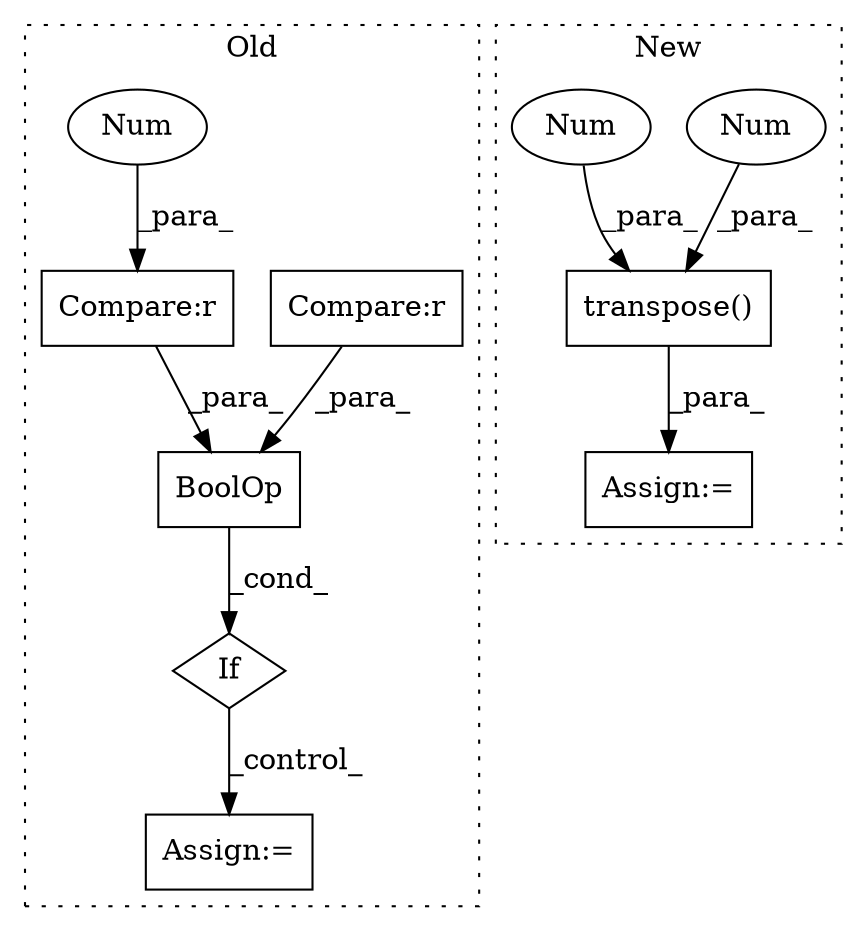digraph G {
subgraph cluster0 {
1 [label="BoolOp" a="72" s="19978" l="19" shape="box"];
5 [label="If" a="96" s="19975" l="3" shape="diamond"];
6 [label="Compare:r" a="40" s="19951" l="14" shape="box"];
7 [label="Compare:r" a="40" s="19933" l="13" shape="box"];
8 [label="Assign:=" a="68" s="20108" l="3" shape="box"];
9 [label="Num" a="76" s="19944" l="1" shape="ellipse"];
label = "Old";
style="dotted";
}
subgraph cluster1 {
2 [label="transpose()" a="75" s="18575,18621" l="36,1" shape="box"];
3 [label="Num" a="76" s="18614" l="1" shape="ellipse"];
4 [label="Num" a="76" s="18617" l="1" shape="ellipse"];
10 [label="Assign:=" a="68" s="18572" l="3" shape="box"];
label = "New";
style="dotted";
}
1 -> 5 [label="_cond_"];
2 -> 10 [label="_para_"];
3 -> 2 [label="_para_"];
4 -> 2 [label="_para_"];
5 -> 8 [label="_control_"];
6 -> 1 [label="_para_"];
7 -> 1 [label="_para_"];
9 -> 7 [label="_para_"];
}